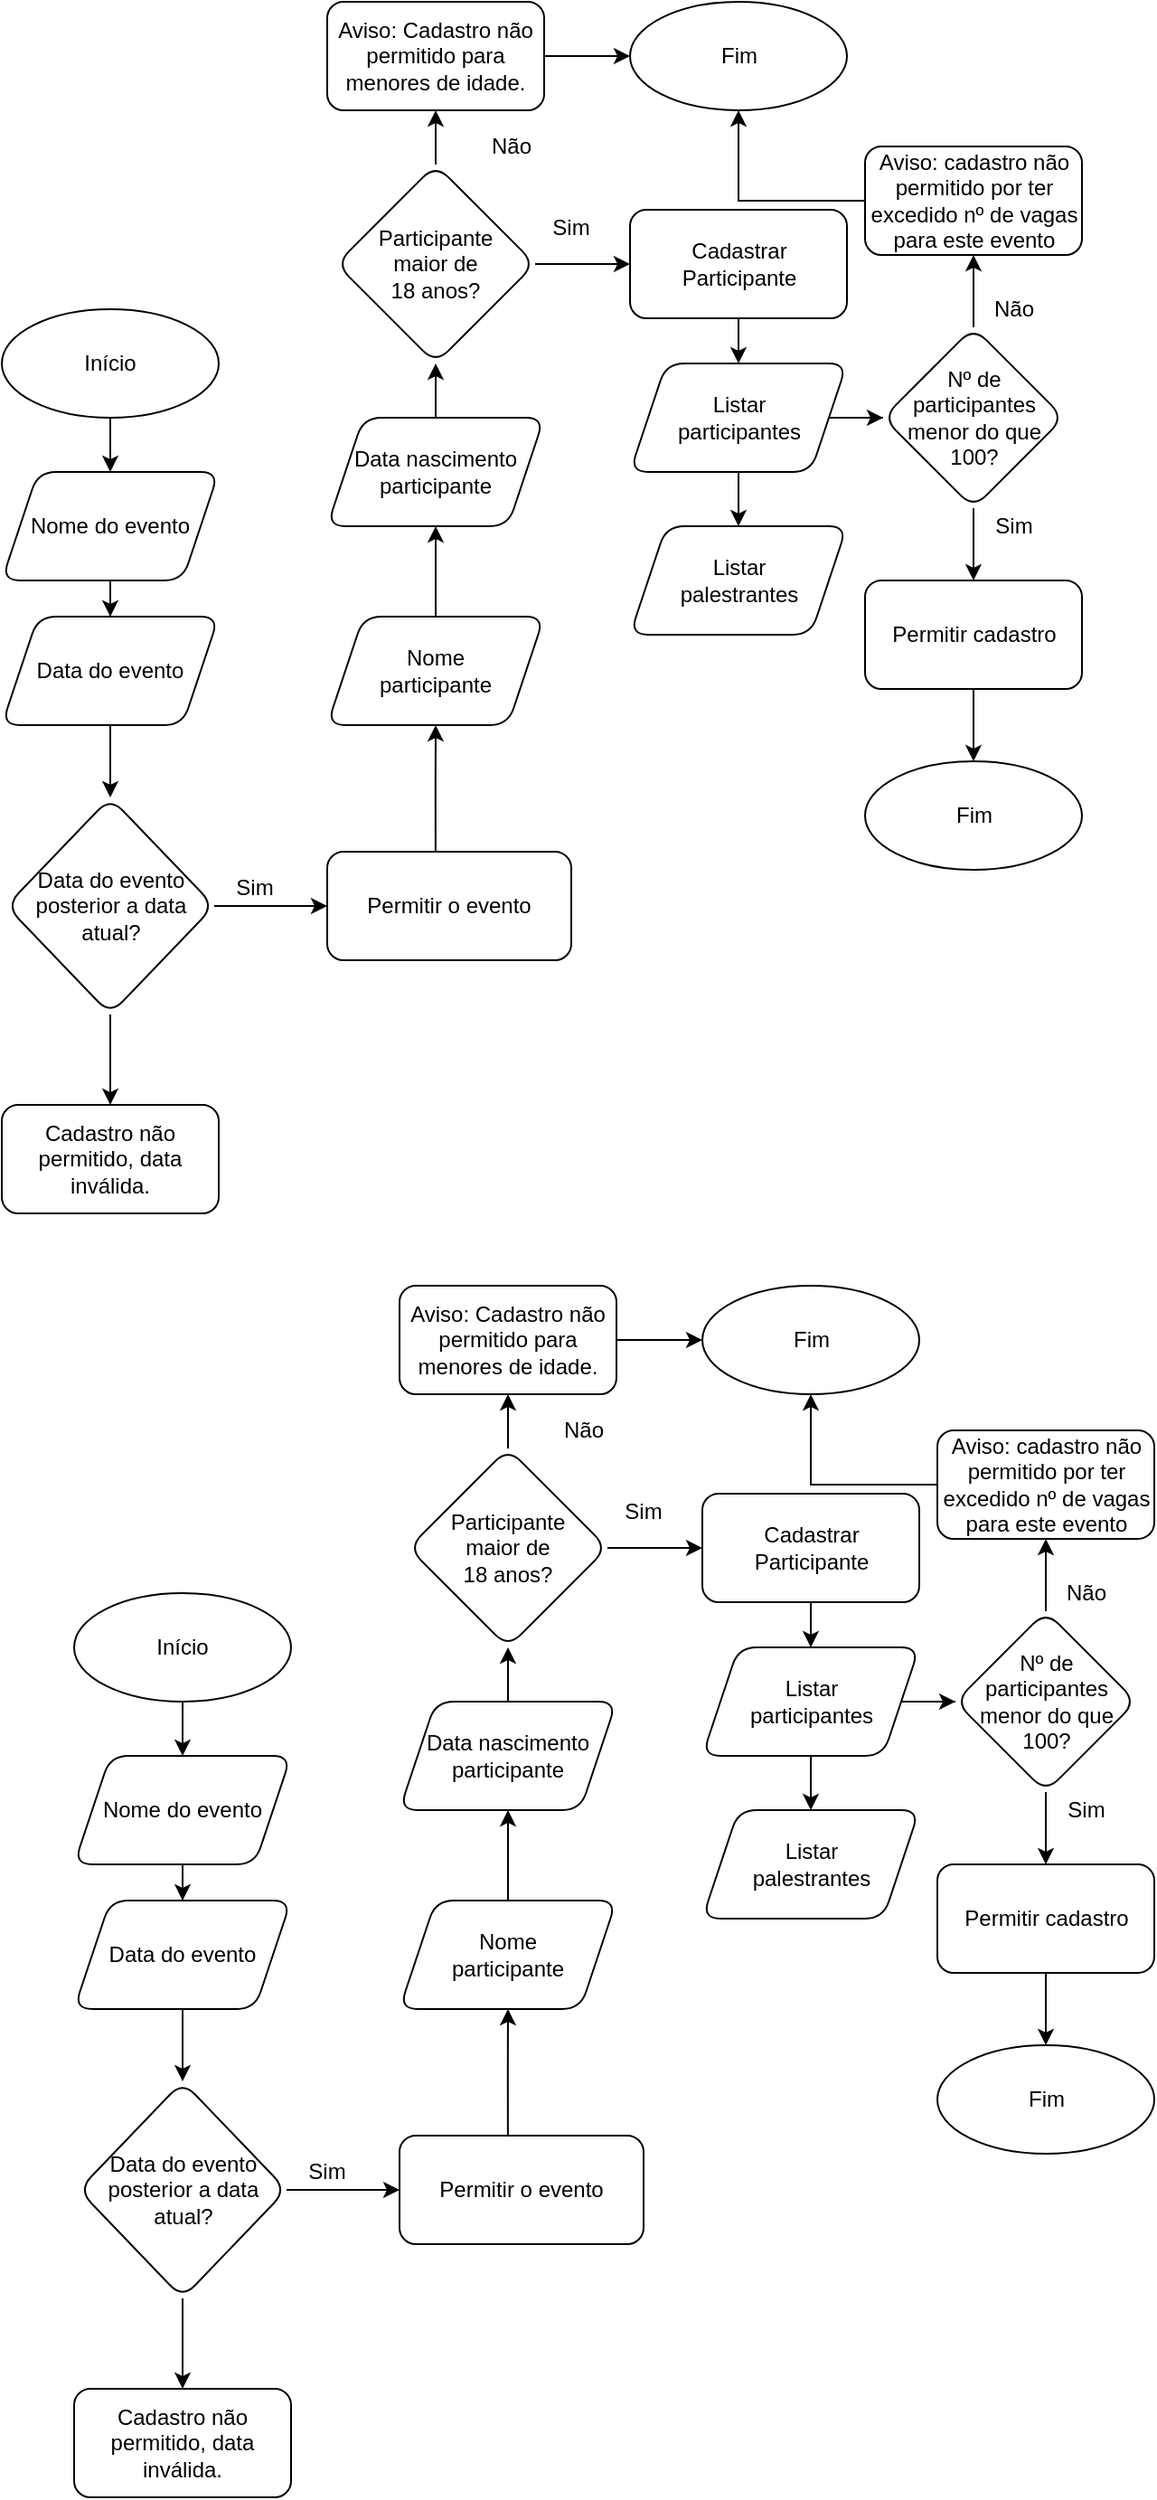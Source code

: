 <mxfile version="15.3.7" type="github">
  <diagram id="C5RBs43oDa-KdzZeNtuy" name="Page-1">
    <mxGraphModel dx="828" dy="462" grid="1" gridSize="10" guides="1" tooltips="1" connect="1" arrows="1" fold="1" page="1" pageScale="1" pageWidth="827" pageHeight="1169" math="0" shadow="0">
      <root>
        <mxCell id="WIyWlLk6GJQsqaUBKTNV-0" />
        <mxCell id="WIyWlLk6GJQsqaUBKTNV-1" parent="WIyWlLk6GJQsqaUBKTNV-0" />
        <mxCell id="3FV-UpmjKZ0-qdDAkk3F-6" value="" style="edgeStyle=orthogonalEdgeStyle;rounded=0;orthogonalLoop=1;jettySize=auto;html=1;" edge="1" parent="WIyWlLk6GJQsqaUBKTNV-1" source="3FV-UpmjKZ0-qdDAkk3F-0" target="3FV-UpmjKZ0-qdDAkk3F-5">
          <mxGeometry relative="1" as="geometry" />
        </mxCell>
        <mxCell id="3FV-UpmjKZ0-qdDAkk3F-0" value="&lt;span&gt;Início&lt;/span&gt;" style="ellipse;whiteSpace=wrap;html=1;rounded=1;shadow=0;strokeWidth=1;glass=0;" vertex="1" parent="WIyWlLk6GJQsqaUBKTNV-1">
          <mxGeometry x="150" y="190" width="120" height="60" as="geometry" />
        </mxCell>
        <mxCell id="3FV-UpmjKZ0-qdDAkk3F-8" value="" style="edgeStyle=orthogonalEdgeStyle;rounded=0;orthogonalLoop=1;jettySize=auto;html=1;" edge="1" parent="WIyWlLk6GJQsqaUBKTNV-1" source="3FV-UpmjKZ0-qdDAkk3F-5" target="3FV-UpmjKZ0-qdDAkk3F-7">
          <mxGeometry relative="1" as="geometry" />
        </mxCell>
        <mxCell id="3FV-UpmjKZ0-qdDAkk3F-5" value="Nome do evento" style="shape=parallelogram;perimeter=parallelogramPerimeter;whiteSpace=wrap;html=1;fixedSize=1;rounded=1;shadow=0;strokeWidth=1;glass=0;" vertex="1" parent="WIyWlLk6GJQsqaUBKTNV-1">
          <mxGeometry x="150" y="280" width="120" height="60" as="geometry" />
        </mxCell>
        <mxCell id="3FV-UpmjKZ0-qdDAkk3F-10" value="" style="edgeStyle=orthogonalEdgeStyle;rounded=0;orthogonalLoop=1;jettySize=auto;html=1;" edge="1" parent="WIyWlLk6GJQsqaUBKTNV-1" source="3FV-UpmjKZ0-qdDAkk3F-7" target="3FV-UpmjKZ0-qdDAkk3F-9">
          <mxGeometry relative="1" as="geometry" />
        </mxCell>
        <mxCell id="3FV-UpmjKZ0-qdDAkk3F-7" value="Data do evento" style="shape=parallelogram;perimeter=parallelogramPerimeter;whiteSpace=wrap;html=1;fixedSize=1;rounded=1;shadow=0;strokeWidth=1;glass=0;" vertex="1" parent="WIyWlLk6GJQsqaUBKTNV-1">
          <mxGeometry x="150" y="360" width="120" height="60" as="geometry" />
        </mxCell>
        <mxCell id="3FV-UpmjKZ0-qdDAkk3F-13" value="" style="edgeStyle=orthogonalEdgeStyle;rounded=0;orthogonalLoop=1;jettySize=auto;html=1;" edge="1" parent="WIyWlLk6GJQsqaUBKTNV-1" source="3FV-UpmjKZ0-qdDAkk3F-9" target="3FV-UpmjKZ0-qdDAkk3F-12">
          <mxGeometry relative="1" as="geometry" />
        </mxCell>
        <mxCell id="3FV-UpmjKZ0-qdDAkk3F-16" value="" style="edgeStyle=orthogonalEdgeStyle;rounded=0;orthogonalLoop=1;jettySize=auto;html=1;" edge="1" parent="WIyWlLk6GJQsqaUBKTNV-1" source="3FV-UpmjKZ0-qdDAkk3F-9" target="3FV-UpmjKZ0-qdDAkk3F-15">
          <mxGeometry relative="1" as="geometry" />
        </mxCell>
        <mxCell id="3FV-UpmjKZ0-qdDAkk3F-9" value="Data do evento posterior a data atual?" style="rhombus;whiteSpace=wrap;html=1;rounded=1;shadow=0;strokeWidth=1;glass=0;" vertex="1" parent="WIyWlLk6GJQsqaUBKTNV-1">
          <mxGeometry x="152.5" y="460" width="115" height="120" as="geometry" />
        </mxCell>
        <mxCell id="3FV-UpmjKZ0-qdDAkk3F-21" value="" style="edgeStyle=orthogonalEdgeStyle;rounded=0;orthogonalLoop=1;jettySize=auto;html=1;exitX=0.444;exitY=0;exitDx=0;exitDy=0;exitPerimeter=0;" edge="1" parent="WIyWlLk6GJQsqaUBKTNV-1" source="3FV-UpmjKZ0-qdDAkk3F-12" target="3FV-UpmjKZ0-qdDAkk3F-20">
          <mxGeometry relative="1" as="geometry" />
        </mxCell>
        <mxCell id="3FV-UpmjKZ0-qdDAkk3F-12" value="Permitir o evento" style="whiteSpace=wrap;html=1;rounded=1;shadow=0;strokeWidth=1;glass=0;" vertex="1" parent="WIyWlLk6GJQsqaUBKTNV-1">
          <mxGeometry x="330" y="490" width="135" height="60" as="geometry" />
        </mxCell>
        <mxCell id="3FV-UpmjKZ0-qdDAkk3F-14" value="Sim" style="text;html=1;strokeColor=none;fillColor=none;align=center;verticalAlign=middle;whiteSpace=wrap;rounded=0;" vertex="1" parent="WIyWlLk6GJQsqaUBKTNV-1">
          <mxGeometry x="270" y="500" width="40" height="20" as="geometry" />
        </mxCell>
        <mxCell id="3FV-UpmjKZ0-qdDAkk3F-15" value="Cadastro não permitido, data inválida." style="whiteSpace=wrap;html=1;rounded=1;shadow=0;strokeWidth=1;glass=0;" vertex="1" parent="WIyWlLk6GJQsqaUBKTNV-1">
          <mxGeometry x="150" y="630" width="120" height="60" as="geometry" />
        </mxCell>
        <mxCell id="3FV-UpmjKZ0-qdDAkk3F-17" value="Não" style="text;html=1;strokeColor=none;fillColor=none;align=center;verticalAlign=middle;whiteSpace=wrap;rounded=0;" vertex="1" parent="WIyWlLk6GJQsqaUBKTNV-1">
          <mxGeometry x="411.5" y="90" width="40" height="20" as="geometry" />
        </mxCell>
        <mxCell id="3FV-UpmjKZ0-qdDAkk3F-43" value="" style="edgeStyle=orthogonalEdgeStyle;rounded=0;orthogonalLoop=1;jettySize=auto;html=1;" edge="1" parent="WIyWlLk6GJQsqaUBKTNV-1" source="3FV-UpmjKZ0-qdDAkk3F-20" target="3FV-UpmjKZ0-qdDAkk3F-42">
          <mxGeometry relative="1" as="geometry" />
        </mxCell>
        <mxCell id="3FV-UpmjKZ0-qdDAkk3F-20" value="Nome&lt;br&gt;participante" style="shape=parallelogram;perimeter=parallelogramPerimeter;whiteSpace=wrap;html=1;fixedSize=1;rounded=1;shadow=0;strokeWidth=1;glass=0;" vertex="1" parent="WIyWlLk6GJQsqaUBKTNV-1">
          <mxGeometry x="330" y="360" width="120" height="60" as="geometry" />
        </mxCell>
        <mxCell id="3FV-UpmjKZ0-qdDAkk3F-27" value="" style="edgeStyle=orthogonalEdgeStyle;rounded=0;orthogonalLoop=1;jettySize=auto;html=1;" edge="1" parent="WIyWlLk6GJQsqaUBKTNV-1" source="3FV-UpmjKZ0-qdDAkk3F-24" target="3FV-UpmjKZ0-qdDAkk3F-26">
          <mxGeometry relative="1" as="geometry" />
        </mxCell>
        <mxCell id="3FV-UpmjKZ0-qdDAkk3F-45" value="" style="edgeStyle=orthogonalEdgeStyle;rounded=0;orthogonalLoop=1;jettySize=auto;html=1;" edge="1" parent="WIyWlLk6GJQsqaUBKTNV-1" source="3FV-UpmjKZ0-qdDAkk3F-24" target="3FV-UpmjKZ0-qdDAkk3F-28">
          <mxGeometry relative="1" as="geometry" />
        </mxCell>
        <mxCell id="3FV-UpmjKZ0-qdDAkk3F-24" value="Participante&lt;br&gt;maior de&lt;br&gt;18 anos?" style="rhombus;whiteSpace=wrap;html=1;rounded=1;shadow=0;strokeWidth=1;glass=0;" vertex="1" parent="WIyWlLk6GJQsqaUBKTNV-1">
          <mxGeometry x="335" y="110" width="110" height="110" as="geometry" />
        </mxCell>
        <mxCell id="3FV-UpmjKZ0-qdDAkk3F-32" value="" style="edgeStyle=orthogonalEdgeStyle;rounded=0;orthogonalLoop=1;jettySize=auto;html=1;" edge="1" parent="WIyWlLk6GJQsqaUBKTNV-1" source="3FV-UpmjKZ0-qdDAkk3F-26" target="3FV-UpmjKZ0-qdDAkk3F-31">
          <mxGeometry relative="1" as="geometry" />
        </mxCell>
        <mxCell id="3FV-UpmjKZ0-qdDAkk3F-26" value="Cadastrar Participante" style="whiteSpace=wrap;html=1;rounded=1;shadow=0;strokeWidth=1;glass=0;" vertex="1" parent="WIyWlLk6GJQsqaUBKTNV-1">
          <mxGeometry x="497.5" y="135" width="120" height="60" as="geometry" />
        </mxCell>
        <mxCell id="3FV-UpmjKZ0-qdDAkk3F-53" value="" style="edgeStyle=orthogonalEdgeStyle;rounded=0;orthogonalLoop=1;jettySize=auto;html=1;" edge="1" parent="WIyWlLk6GJQsqaUBKTNV-1" source="3FV-UpmjKZ0-qdDAkk3F-28" target="3FV-UpmjKZ0-qdDAkk3F-52">
          <mxGeometry relative="1" as="geometry" />
        </mxCell>
        <mxCell id="3FV-UpmjKZ0-qdDAkk3F-28" value="Aviso: Cadastro não permitido para menores de idade." style="whiteSpace=wrap;html=1;rounded=1;shadow=0;strokeWidth=1;glass=0;" vertex="1" parent="WIyWlLk6GJQsqaUBKTNV-1">
          <mxGeometry x="330" y="20" width="120" height="60" as="geometry" />
        </mxCell>
        <mxCell id="3FV-UpmjKZ0-qdDAkk3F-30" value="Sim" style="text;html=1;strokeColor=none;fillColor=none;align=center;verticalAlign=middle;whiteSpace=wrap;rounded=0;" vertex="1" parent="WIyWlLk6GJQsqaUBKTNV-1">
          <mxGeometry x="445" y="135" width="40" height="20" as="geometry" />
        </mxCell>
        <mxCell id="3FV-UpmjKZ0-qdDAkk3F-34" value="" style="edgeStyle=orthogonalEdgeStyle;rounded=0;orthogonalLoop=1;jettySize=auto;html=1;" edge="1" parent="WIyWlLk6GJQsqaUBKTNV-1" source="3FV-UpmjKZ0-qdDAkk3F-31" target="3FV-UpmjKZ0-qdDAkk3F-33">
          <mxGeometry relative="1" as="geometry" />
        </mxCell>
        <mxCell id="3FV-UpmjKZ0-qdDAkk3F-36" value="" style="edgeStyle=orthogonalEdgeStyle;rounded=0;orthogonalLoop=1;jettySize=auto;html=1;" edge="1" parent="WIyWlLk6GJQsqaUBKTNV-1" source="3FV-UpmjKZ0-qdDAkk3F-31" target="3FV-UpmjKZ0-qdDAkk3F-35">
          <mxGeometry relative="1" as="geometry" />
        </mxCell>
        <mxCell id="3FV-UpmjKZ0-qdDAkk3F-31" value="Listar&lt;br&gt;participantes" style="shape=parallelogram;perimeter=parallelogramPerimeter;whiteSpace=wrap;html=1;fixedSize=1;rounded=1;shadow=0;strokeWidth=1;glass=0;" vertex="1" parent="WIyWlLk6GJQsqaUBKTNV-1">
          <mxGeometry x="497.5" y="220" width="120" height="60" as="geometry" />
        </mxCell>
        <mxCell id="3FV-UpmjKZ0-qdDAkk3F-33" value="Listar&lt;br&gt;palestrantes" style="shape=parallelogram;perimeter=parallelogramPerimeter;whiteSpace=wrap;html=1;fixedSize=1;rounded=1;shadow=0;strokeWidth=1;glass=0;" vertex="1" parent="WIyWlLk6GJQsqaUBKTNV-1">
          <mxGeometry x="497.5" y="310" width="120" height="60" as="geometry" />
        </mxCell>
        <mxCell id="3FV-UpmjKZ0-qdDAkk3F-38" value="" style="edgeStyle=orthogonalEdgeStyle;rounded=0;orthogonalLoop=1;jettySize=auto;html=1;" edge="1" parent="WIyWlLk6GJQsqaUBKTNV-1" source="3FV-UpmjKZ0-qdDAkk3F-35" target="3FV-UpmjKZ0-qdDAkk3F-37">
          <mxGeometry relative="1" as="geometry" />
        </mxCell>
        <mxCell id="3FV-UpmjKZ0-qdDAkk3F-48" value="" style="edgeStyle=orthogonalEdgeStyle;rounded=0;orthogonalLoop=1;jettySize=auto;html=1;" edge="1" parent="WIyWlLk6GJQsqaUBKTNV-1" source="3FV-UpmjKZ0-qdDAkk3F-35" target="3FV-UpmjKZ0-qdDAkk3F-47">
          <mxGeometry relative="1" as="geometry" />
        </mxCell>
        <mxCell id="3FV-UpmjKZ0-qdDAkk3F-35" value="Nº de participantes menor do que 100?" style="rhombus;whiteSpace=wrap;html=1;rounded=1;shadow=0;strokeWidth=1;glass=0;" vertex="1" parent="WIyWlLk6GJQsqaUBKTNV-1">
          <mxGeometry x="637.5" y="200" width="100" height="100" as="geometry" />
        </mxCell>
        <mxCell id="3FV-UpmjKZ0-qdDAkk3F-51" value="" style="edgeStyle=orthogonalEdgeStyle;rounded=0;orthogonalLoop=1;jettySize=auto;html=1;" edge="1" parent="WIyWlLk6GJQsqaUBKTNV-1" source="3FV-UpmjKZ0-qdDAkk3F-37" target="3FV-UpmjKZ0-qdDAkk3F-50">
          <mxGeometry relative="1" as="geometry" />
        </mxCell>
        <mxCell id="3FV-UpmjKZ0-qdDAkk3F-37" value="Permitir cadastro" style="whiteSpace=wrap;html=1;rounded=1;shadow=0;strokeWidth=1;glass=0;" vertex="1" parent="WIyWlLk6GJQsqaUBKTNV-1">
          <mxGeometry x="627.5" y="340" width="120" height="60" as="geometry" />
        </mxCell>
        <mxCell id="3FV-UpmjKZ0-qdDAkk3F-44" value="" style="edgeStyle=orthogonalEdgeStyle;rounded=0;orthogonalLoop=1;jettySize=auto;html=1;" edge="1" parent="WIyWlLk6GJQsqaUBKTNV-1" source="3FV-UpmjKZ0-qdDAkk3F-42" target="3FV-UpmjKZ0-qdDAkk3F-24">
          <mxGeometry relative="1" as="geometry" />
        </mxCell>
        <mxCell id="3FV-UpmjKZ0-qdDAkk3F-42" value="Data nascimento&lt;br&gt;participante" style="shape=parallelogram;perimeter=parallelogramPerimeter;whiteSpace=wrap;html=1;fixedSize=1;rounded=1;shadow=0;strokeWidth=1;glass=0;" vertex="1" parent="WIyWlLk6GJQsqaUBKTNV-1">
          <mxGeometry x="330" y="250" width="120" height="60" as="geometry" />
        </mxCell>
        <mxCell id="3FV-UpmjKZ0-qdDAkk3F-46" value="Sim" style="text;html=1;strokeColor=none;fillColor=none;align=center;verticalAlign=middle;whiteSpace=wrap;rounded=0;" vertex="1" parent="WIyWlLk6GJQsqaUBKTNV-1">
          <mxGeometry x="690" y="300" width="40" height="20" as="geometry" />
        </mxCell>
        <mxCell id="3FV-UpmjKZ0-qdDAkk3F-55" style="edgeStyle=orthogonalEdgeStyle;rounded=0;orthogonalLoop=1;jettySize=auto;html=1;" edge="1" parent="WIyWlLk6GJQsqaUBKTNV-1" source="3FV-UpmjKZ0-qdDAkk3F-47" target="3FV-UpmjKZ0-qdDAkk3F-52">
          <mxGeometry relative="1" as="geometry" />
        </mxCell>
        <mxCell id="3FV-UpmjKZ0-qdDAkk3F-47" value="Aviso: cadastro não permitido por ter excedido nº de vagas&lt;br&gt;para este evento" style="whiteSpace=wrap;html=1;rounded=1;shadow=0;strokeWidth=1;glass=0;" vertex="1" parent="WIyWlLk6GJQsqaUBKTNV-1">
          <mxGeometry x="627.5" y="100" width="120" height="60" as="geometry" />
        </mxCell>
        <mxCell id="3FV-UpmjKZ0-qdDAkk3F-49" value="Não" style="text;html=1;strokeColor=none;fillColor=none;align=center;verticalAlign=middle;whiteSpace=wrap;rounded=0;" vertex="1" parent="WIyWlLk6GJQsqaUBKTNV-1">
          <mxGeometry x="690" y="180" width="40" height="20" as="geometry" />
        </mxCell>
        <mxCell id="3FV-UpmjKZ0-qdDAkk3F-50" value="Fim" style="ellipse;whiteSpace=wrap;html=1;rounded=1;shadow=0;strokeWidth=1;glass=0;" vertex="1" parent="WIyWlLk6GJQsqaUBKTNV-1">
          <mxGeometry x="627.5" y="440" width="120" height="60" as="geometry" />
        </mxCell>
        <mxCell id="3FV-UpmjKZ0-qdDAkk3F-52" value="Fim" style="ellipse;whiteSpace=wrap;html=1;rounded=1;shadow=0;strokeWidth=1;glass=0;" vertex="1" parent="WIyWlLk6GJQsqaUBKTNV-1">
          <mxGeometry x="497.5" y="20" width="120" height="60" as="geometry" />
        </mxCell>
        <mxCell id="3FV-UpmjKZ0-qdDAkk3F-56" value="" style="edgeStyle=orthogonalEdgeStyle;rounded=0;orthogonalLoop=1;jettySize=auto;html=1;" edge="1" parent="WIyWlLk6GJQsqaUBKTNV-1" source="3FV-UpmjKZ0-qdDAkk3F-57" target="3FV-UpmjKZ0-qdDAkk3F-59">
          <mxGeometry relative="1" as="geometry" />
        </mxCell>
        <mxCell id="3FV-UpmjKZ0-qdDAkk3F-57" value="&lt;span&gt;Início&lt;/span&gt;" style="ellipse;whiteSpace=wrap;html=1;rounded=1;shadow=0;strokeWidth=1;glass=0;" vertex="1" parent="WIyWlLk6GJQsqaUBKTNV-1">
          <mxGeometry x="190" y="900" width="120" height="60" as="geometry" />
        </mxCell>
        <mxCell id="3FV-UpmjKZ0-qdDAkk3F-58" value="" style="edgeStyle=orthogonalEdgeStyle;rounded=0;orthogonalLoop=1;jettySize=auto;html=1;" edge="1" parent="WIyWlLk6GJQsqaUBKTNV-1" source="3FV-UpmjKZ0-qdDAkk3F-59" target="3FV-UpmjKZ0-qdDAkk3F-61">
          <mxGeometry relative="1" as="geometry" />
        </mxCell>
        <mxCell id="3FV-UpmjKZ0-qdDAkk3F-59" value="Nome do evento" style="shape=parallelogram;perimeter=parallelogramPerimeter;whiteSpace=wrap;html=1;fixedSize=1;rounded=1;shadow=0;strokeWidth=1;glass=0;" vertex="1" parent="WIyWlLk6GJQsqaUBKTNV-1">
          <mxGeometry x="190" y="990" width="120" height="60" as="geometry" />
        </mxCell>
        <mxCell id="3FV-UpmjKZ0-qdDAkk3F-60" value="" style="edgeStyle=orthogonalEdgeStyle;rounded=0;orthogonalLoop=1;jettySize=auto;html=1;" edge="1" parent="WIyWlLk6GJQsqaUBKTNV-1" source="3FV-UpmjKZ0-qdDAkk3F-61" target="3FV-UpmjKZ0-qdDAkk3F-64">
          <mxGeometry relative="1" as="geometry" />
        </mxCell>
        <mxCell id="3FV-UpmjKZ0-qdDAkk3F-61" value="Data do evento" style="shape=parallelogram;perimeter=parallelogramPerimeter;whiteSpace=wrap;html=1;fixedSize=1;rounded=1;shadow=0;strokeWidth=1;glass=0;" vertex="1" parent="WIyWlLk6GJQsqaUBKTNV-1">
          <mxGeometry x="190" y="1070" width="120" height="60" as="geometry" />
        </mxCell>
        <mxCell id="3FV-UpmjKZ0-qdDAkk3F-62" value="" style="edgeStyle=orthogonalEdgeStyle;rounded=0;orthogonalLoop=1;jettySize=auto;html=1;" edge="1" parent="WIyWlLk6GJQsqaUBKTNV-1" source="3FV-UpmjKZ0-qdDAkk3F-64" target="3FV-UpmjKZ0-qdDAkk3F-66">
          <mxGeometry relative="1" as="geometry" />
        </mxCell>
        <mxCell id="3FV-UpmjKZ0-qdDAkk3F-63" value="" style="edgeStyle=orthogonalEdgeStyle;rounded=0;orthogonalLoop=1;jettySize=auto;html=1;" edge="1" parent="WIyWlLk6GJQsqaUBKTNV-1" source="3FV-UpmjKZ0-qdDAkk3F-64" target="3FV-UpmjKZ0-qdDAkk3F-68">
          <mxGeometry relative="1" as="geometry" />
        </mxCell>
        <mxCell id="3FV-UpmjKZ0-qdDAkk3F-64" value="Data do evento posterior a data atual?" style="rhombus;whiteSpace=wrap;html=1;rounded=1;shadow=0;strokeWidth=1;glass=0;" vertex="1" parent="WIyWlLk6GJQsqaUBKTNV-1">
          <mxGeometry x="192.5" y="1170" width="115" height="120" as="geometry" />
        </mxCell>
        <mxCell id="3FV-UpmjKZ0-qdDAkk3F-65" value="" style="edgeStyle=orthogonalEdgeStyle;rounded=0;orthogonalLoop=1;jettySize=auto;html=1;exitX=0.444;exitY=0;exitDx=0;exitDy=0;exitPerimeter=0;" edge="1" parent="WIyWlLk6GJQsqaUBKTNV-1" source="3FV-UpmjKZ0-qdDAkk3F-66" target="3FV-UpmjKZ0-qdDAkk3F-71">
          <mxGeometry relative="1" as="geometry" />
        </mxCell>
        <mxCell id="3FV-UpmjKZ0-qdDAkk3F-66" value="Permitir o evento" style="whiteSpace=wrap;html=1;rounded=1;shadow=0;strokeWidth=1;glass=0;" vertex="1" parent="WIyWlLk6GJQsqaUBKTNV-1">
          <mxGeometry x="370" y="1200" width="135" height="60" as="geometry" />
        </mxCell>
        <mxCell id="3FV-UpmjKZ0-qdDAkk3F-67" value="Sim" style="text;html=1;strokeColor=none;fillColor=none;align=center;verticalAlign=middle;whiteSpace=wrap;rounded=0;" vertex="1" parent="WIyWlLk6GJQsqaUBKTNV-1">
          <mxGeometry x="310" y="1210" width="40" height="20" as="geometry" />
        </mxCell>
        <mxCell id="3FV-UpmjKZ0-qdDAkk3F-68" value="Cadastro não permitido, data inválida." style="whiteSpace=wrap;html=1;rounded=1;shadow=0;strokeWidth=1;glass=0;" vertex="1" parent="WIyWlLk6GJQsqaUBKTNV-1">
          <mxGeometry x="190" y="1340" width="120" height="60" as="geometry" />
        </mxCell>
        <mxCell id="3FV-UpmjKZ0-qdDAkk3F-69" value="Não" style="text;html=1;strokeColor=none;fillColor=none;align=center;verticalAlign=middle;whiteSpace=wrap;rounded=0;" vertex="1" parent="WIyWlLk6GJQsqaUBKTNV-1">
          <mxGeometry x="451.5" y="800" width="40" height="20" as="geometry" />
        </mxCell>
        <mxCell id="3FV-UpmjKZ0-qdDAkk3F-70" value="" style="edgeStyle=orthogonalEdgeStyle;rounded=0;orthogonalLoop=1;jettySize=auto;html=1;" edge="1" parent="WIyWlLk6GJQsqaUBKTNV-1" source="3FV-UpmjKZ0-qdDAkk3F-71" target="3FV-UpmjKZ0-qdDAkk3F-90">
          <mxGeometry relative="1" as="geometry" />
        </mxCell>
        <mxCell id="3FV-UpmjKZ0-qdDAkk3F-71" value="Nome&lt;br&gt;participante" style="shape=parallelogram;perimeter=parallelogramPerimeter;whiteSpace=wrap;html=1;fixedSize=1;rounded=1;shadow=0;strokeWidth=1;glass=0;" vertex="1" parent="WIyWlLk6GJQsqaUBKTNV-1">
          <mxGeometry x="370" y="1070" width="120" height="60" as="geometry" />
        </mxCell>
        <mxCell id="3FV-UpmjKZ0-qdDAkk3F-72" value="" style="edgeStyle=orthogonalEdgeStyle;rounded=0;orthogonalLoop=1;jettySize=auto;html=1;" edge="1" parent="WIyWlLk6GJQsqaUBKTNV-1" source="3FV-UpmjKZ0-qdDAkk3F-74" target="3FV-UpmjKZ0-qdDAkk3F-76">
          <mxGeometry relative="1" as="geometry" />
        </mxCell>
        <mxCell id="3FV-UpmjKZ0-qdDAkk3F-73" value="" style="edgeStyle=orthogonalEdgeStyle;rounded=0;orthogonalLoop=1;jettySize=auto;html=1;" edge="1" parent="WIyWlLk6GJQsqaUBKTNV-1" source="3FV-UpmjKZ0-qdDAkk3F-74" target="3FV-UpmjKZ0-qdDAkk3F-78">
          <mxGeometry relative="1" as="geometry" />
        </mxCell>
        <mxCell id="3FV-UpmjKZ0-qdDAkk3F-74" value="Participante&lt;br&gt;maior de&lt;br&gt;18 anos?" style="rhombus;whiteSpace=wrap;html=1;rounded=1;shadow=0;strokeWidth=1;glass=0;" vertex="1" parent="WIyWlLk6GJQsqaUBKTNV-1">
          <mxGeometry x="375" y="820" width="110" height="110" as="geometry" />
        </mxCell>
        <mxCell id="3FV-UpmjKZ0-qdDAkk3F-75" value="" style="edgeStyle=orthogonalEdgeStyle;rounded=0;orthogonalLoop=1;jettySize=auto;html=1;" edge="1" parent="WIyWlLk6GJQsqaUBKTNV-1" source="3FV-UpmjKZ0-qdDAkk3F-76" target="3FV-UpmjKZ0-qdDAkk3F-82">
          <mxGeometry relative="1" as="geometry" />
        </mxCell>
        <mxCell id="3FV-UpmjKZ0-qdDAkk3F-76" value="Cadastrar Participante" style="whiteSpace=wrap;html=1;rounded=1;shadow=0;strokeWidth=1;glass=0;" vertex="1" parent="WIyWlLk6GJQsqaUBKTNV-1">
          <mxGeometry x="537.5" y="845" width="120" height="60" as="geometry" />
        </mxCell>
        <mxCell id="3FV-UpmjKZ0-qdDAkk3F-77" value="" style="edgeStyle=orthogonalEdgeStyle;rounded=0;orthogonalLoop=1;jettySize=auto;html=1;" edge="1" parent="WIyWlLk6GJQsqaUBKTNV-1" source="3FV-UpmjKZ0-qdDAkk3F-78" target="3FV-UpmjKZ0-qdDAkk3F-96">
          <mxGeometry relative="1" as="geometry" />
        </mxCell>
        <mxCell id="3FV-UpmjKZ0-qdDAkk3F-78" value="Aviso: Cadastro não permitido para menores de idade." style="whiteSpace=wrap;html=1;rounded=1;shadow=0;strokeWidth=1;glass=0;" vertex="1" parent="WIyWlLk6GJQsqaUBKTNV-1">
          <mxGeometry x="370" y="730" width="120" height="60" as="geometry" />
        </mxCell>
        <mxCell id="3FV-UpmjKZ0-qdDAkk3F-79" value="Sim" style="text;html=1;strokeColor=none;fillColor=none;align=center;verticalAlign=middle;whiteSpace=wrap;rounded=0;" vertex="1" parent="WIyWlLk6GJQsqaUBKTNV-1">
          <mxGeometry x="485" y="845" width="40" height="20" as="geometry" />
        </mxCell>
        <mxCell id="3FV-UpmjKZ0-qdDAkk3F-80" value="" style="edgeStyle=orthogonalEdgeStyle;rounded=0;orthogonalLoop=1;jettySize=auto;html=1;" edge="1" parent="WIyWlLk6GJQsqaUBKTNV-1" source="3FV-UpmjKZ0-qdDAkk3F-82" target="3FV-UpmjKZ0-qdDAkk3F-83">
          <mxGeometry relative="1" as="geometry" />
        </mxCell>
        <mxCell id="3FV-UpmjKZ0-qdDAkk3F-81" value="" style="edgeStyle=orthogonalEdgeStyle;rounded=0;orthogonalLoop=1;jettySize=auto;html=1;" edge="1" parent="WIyWlLk6GJQsqaUBKTNV-1" source="3FV-UpmjKZ0-qdDAkk3F-82" target="3FV-UpmjKZ0-qdDAkk3F-86">
          <mxGeometry relative="1" as="geometry" />
        </mxCell>
        <mxCell id="3FV-UpmjKZ0-qdDAkk3F-82" value="Listar&lt;br&gt;participantes" style="shape=parallelogram;perimeter=parallelogramPerimeter;whiteSpace=wrap;html=1;fixedSize=1;rounded=1;shadow=0;strokeWidth=1;glass=0;" vertex="1" parent="WIyWlLk6GJQsqaUBKTNV-1">
          <mxGeometry x="537.5" y="930" width="120" height="60" as="geometry" />
        </mxCell>
        <mxCell id="3FV-UpmjKZ0-qdDAkk3F-83" value="Listar&lt;br&gt;palestrantes" style="shape=parallelogram;perimeter=parallelogramPerimeter;whiteSpace=wrap;html=1;fixedSize=1;rounded=1;shadow=0;strokeWidth=1;glass=0;" vertex="1" parent="WIyWlLk6GJQsqaUBKTNV-1">
          <mxGeometry x="537.5" y="1020" width="120" height="60" as="geometry" />
        </mxCell>
        <mxCell id="3FV-UpmjKZ0-qdDAkk3F-84" value="" style="edgeStyle=orthogonalEdgeStyle;rounded=0;orthogonalLoop=1;jettySize=auto;html=1;" edge="1" parent="WIyWlLk6GJQsqaUBKTNV-1" source="3FV-UpmjKZ0-qdDAkk3F-86" target="3FV-UpmjKZ0-qdDAkk3F-88">
          <mxGeometry relative="1" as="geometry" />
        </mxCell>
        <mxCell id="3FV-UpmjKZ0-qdDAkk3F-85" value="" style="edgeStyle=orthogonalEdgeStyle;rounded=0;orthogonalLoop=1;jettySize=auto;html=1;" edge="1" parent="WIyWlLk6GJQsqaUBKTNV-1" source="3FV-UpmjKZ0-qdDAkk3F-86" target="3FV-UpmjKZ0-qdDAkk3F-93">
          <mxGeometry relative="1" as="geometry" />
        </mxCell>
        <mxCell id="3FV-UpmjKZ0-qdDAkk3F-86" value="Nº de participantes menor do que 100?" style="rhombus;whiteSpace=wrap;html=1;rounded=1;shadow=0;strokeWidth=1;glass=0;" vertex="1" parent="WIyWlLk6GJQsqaUBKTNV-1">
          <mxGeometry x="677.5" y="910" width="100" height="100" as="geometry" />
        </mxCell>
        <mxCell id="3FV-UpmjKZ0-qdDAkk3F-87" value="" style="edgeStyle=orthogonalEdgeStyle;rounded=0;orthogonalLoop=1;jettySize=auto;html=1;" edge="1" parent="WIyWlLk6GJQsqaUBKTNV-1" source="3FV-UpmjKZ0-qdDAkk3F-88" target="3FV-UpmjKZ0-qdDAkk3F-95">
          <mxGeometry relative="1" as="geometry" />
        </mxCell>
        <mxCell id="3FV-UpmjKZ0-qdDAkk3F-88" value="Permitir cadastro" style="whiteSpace=wrap;html=1;rounded=1;shadow=0;strokeWidth=1;glass=0;" vertex="1" parent="WIyWlLk6GJQsqaUBKTNV-1">
          <mxGeometry x="667.5" y="1050" width="120" height="60" as="geometry" />
        </mxCell>
        <mxCell id="3FV-UpmjKZ0-qdDAkk3F-89" value="" style="edgeStyle=orthogonalEdgeStyle;rounded=0;orthogonalLoop=1;jettySize=auto;html=1;" edge="1" parent="WIyWlLk6GJQsqaUBKTNV-1" source="3FV-UpmjKZ0-qdDAkk3F-90" target="3FV-UpmjKZ0-qdDAkk3F-74">
          <mxGeometry relative="1" as="geometry" />
        </mxCell>
        <mxCell id="3FV-UpmjKZ0-qdDAkk3F-90" value="Data nascimento&lt;br&gt;participante" style="shape=parallelogram;perimeter=parallelogramPerimeter;whiteSpace=wrap;html=1;fixedSize=1;rounded=1;shadow=0;strokeWidth=1;glass=0;" vertex="1" parent="WIyWlLk6GJQsqaUBKTNV-1">
          <mxGeometry x="370" y="960" width="120" height="60" as="geometry" />
        </mxCell>
        <mxCell id="3FV-UpmjKZ0-qdDAkk3F-91" value="Sim" style="text;html=1;strokeColor=none;fillColor=none;align=center;verticalAlign=middle;whiteSpace=wrap;rounded=0;" vertex="1" parent="WIyWlLk6GJQsqaUBKTNV-1">
          <mxGeometry x="730" y="1010" width="40" height="20" as="geometry" />
        </mxCell>
        <mxCell id="3FV-UpmjKZ0-qdDAkk3F-92" style="edgeStyle=orthogonalEdgeStyle;rounded=0;orthogonalLoop=1;jettySize=auto;html=1;" edge="1" parent="WIyWlLk6GJQsqaUBKTNV-1" source="3FV-UpmjKZ0-qdDAkk3F-93" target="3FV-UpmjKZ0-qdDAkk3F-96">
          <mxGeometry relative="1" as="geometry" />
        </mxCell>
        <mxCell id="3FV-UpmjKZ0-qdDAkk3F-93" value="Aviso: cadastro não permitido por ter excedido nº de vagas&lt;br&gt;para este evento" style="whiteSpace=wrap;html=1;rounded=1;shadow=0;strokeWidth=1;glass=0;" vertex="1" parent="WIyWlLk6GJQsqaUBKTNV-1">
          <mxGeometry x="667.5" y="810" width="120" height="60" as="geometry" />
        </mxCell>
        <mxCell id="3FV-UpmjKZ0-qdDAkk3F-94" value="Não" style="text;html=1;strokeColor=none;fillColor=none;align=center;verticalAlign=middle;whiteSpace=wrap;rounded=0;" vertex="1" parent="WIyWlLk6GJQsqaUBKTNV-1">
          <mxGeometry x="730" y="890" width="40" height="20" as="geometry" />
        </mxCell>
        <mxCell id="3FV-UpmjKZ0-qdDAkk3F-95" value="Fim" style="ellipse;whiteSpace=wrap;html=1;rounded=1;shadow=0;strokeWidth=1;glass=0;" vertex="1" parent="WIyWlLk6GJQsqaUBKTNV-1">
          <mxGeometry x="667.5" y="1150" width="120" height="60" as="geometry" />
        </mxCell>
        <mxCell id="3FV-UpmjKZ0-qdDAkk3F-96" value="Fim" style="ellipse;whiteSpace=wrap;html=1;rounded=1;shadow=0;strokeWidth=1;glass=0;" vertex="1" parent="WIyWlLk6GJQsqaUBKTNV-1">
          <mxGeometry x="537.5" y="730" width="120" height="60" as="geometry" />
        </mxCell>
      </root>
    </mxGraphModel>
  </diagram>
</mxfile>
